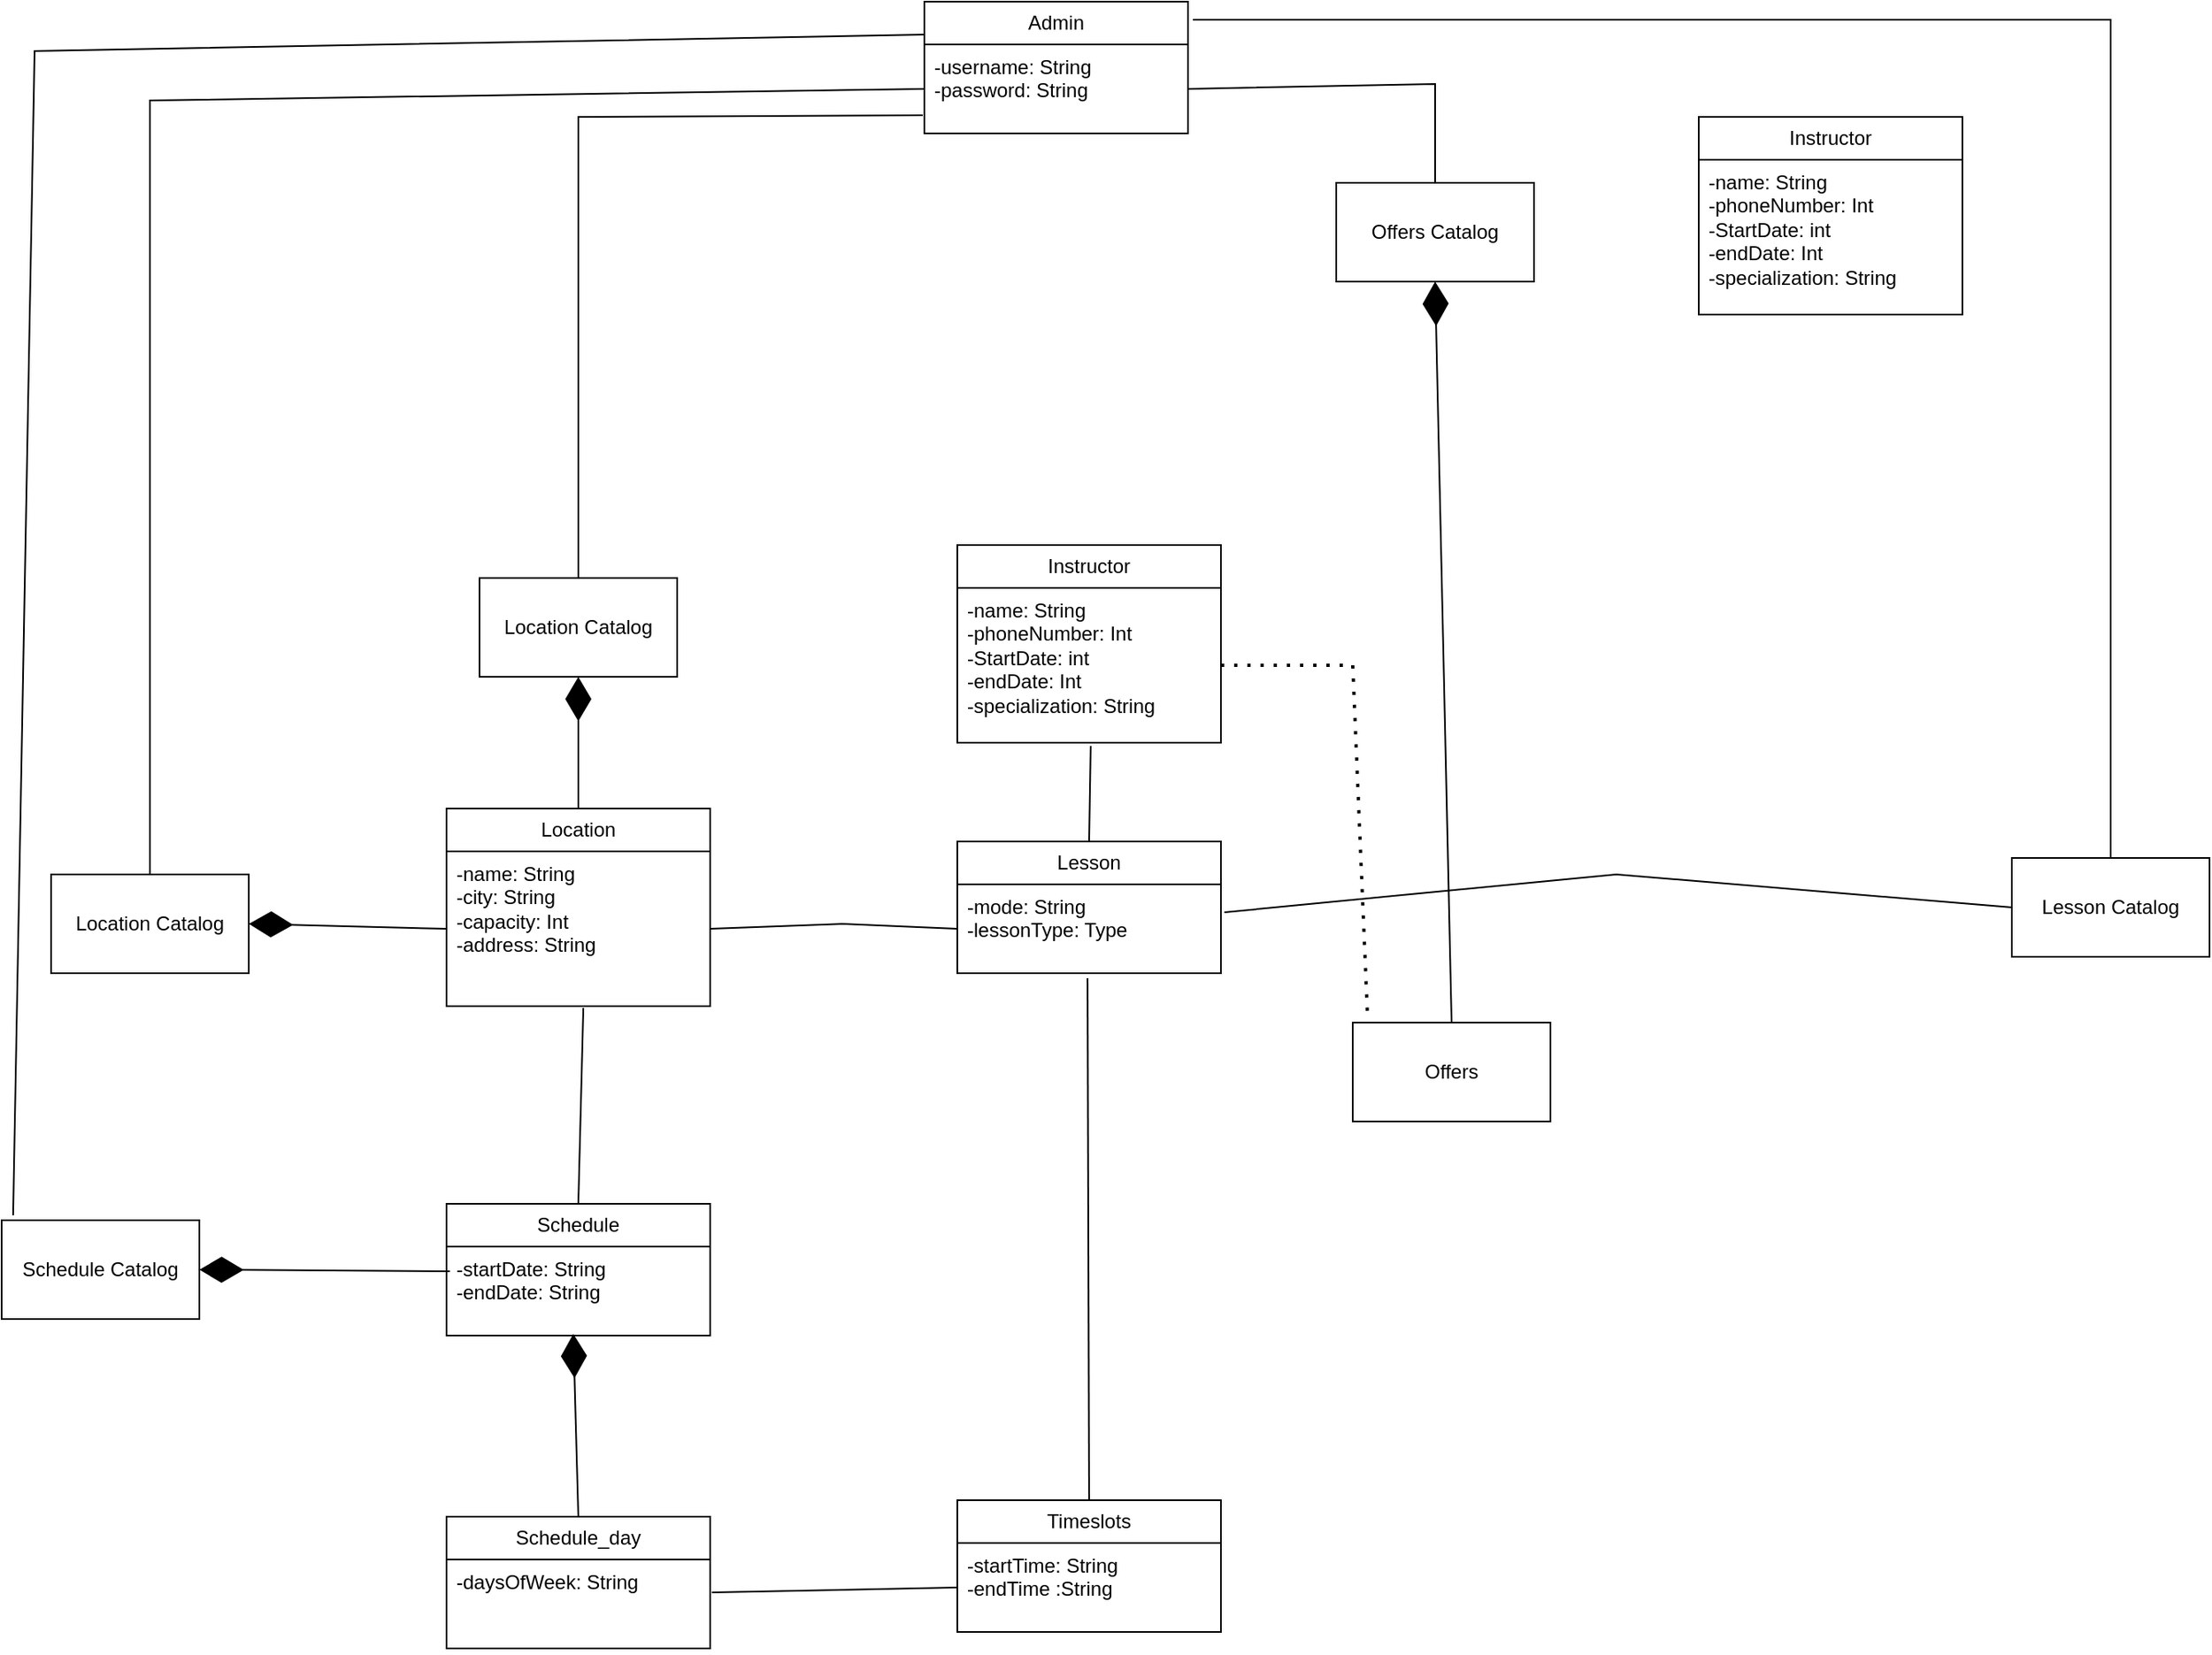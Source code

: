 <mxfile version="24.8.3">
  <diagram name="Page-1" id="CH_hg84p0OCZ-qr93urq">
    <mxGraphModel dx="1802" dy="830" grid="1" gridSize="10" guides="1" tooltips="1" connect="1" arrows="1" fold="1" page="1" pageScale="1" pageWidth="1400" pageHeight="1000" math="0" shadow="0">
      <root>
        <mxCell id="0" />
        <mxCell id="1" parent="0" />
        <mxCell id="X5qi58cJefCEoIoxGlYo-17" value="Admin" style="swimlane;fontStyle=0;childLayout=stackLayout;horizontal=1;startSize=26;fillColor=none;horizontalStack=0;resizeParent=1;resizeParentMax=0;resizeLast=0;collapsible=1;marginBottom=0;whiteSpace=wrap;html=1;" parent="1" vertex="1">
          <mxGeometry x="570" y="20" width="160" height="80" as="geometry" />
        </mxCell>
        <mxCell id="X5qi58cJefCEoIoxGlYo-18" value="-username: String&lt;div&gt;-password: String&lt;/div&gt;" style="text;strokeColor=none;fillColor=none;align=left;verticalAlign=top;spacingLeft=4;spacingRight=4;overflow=hidden;rotatable=0;points=[[0,0.5],[1,0.5]];portConstraint=eastwest;whiteSpace=wrap;html=1;" parent="X5qi58cJefCEoIoxGlYo-17" vertex="1">
          <mxGeometry y="26" width="160" height="54" as="geometry" />
        </mxCell>
        <mxCell id="fc0_s0gy_HrA0nody5j2-3" value="Instructor" style="swimlane;fontStyle=0;childLayout=stackLayout;horizontal=1;startSize=26;fillColor=none;horizontalStack=0;resizeParent=1;resizeParentMax=0;resizeLast=0;collapsible=1;marginBottom=0;whiteSpace=wrap;html=1;" vertex="1" parent="1">
          <mxGeometry x="590" y="350" width="160" height="120" as="geometry" />
        </mxCell>
        <mxCell id="fc0_s0gy_HrA0nody5j2-4" value="-name: String&lt;div&gt;-phoneNumber: Int&lt;/div&gt;&lt;div&gt;-StartDate: int&lt;/div&gt;&lt;div&gt;-endDate: Int&lt;/div&gt;&lt;div&gt;-specialization: String&lt;/div&gt;" style="text;strokeColor=none;fillColor=none;align=left;verticalAlign=top;spacingLeft=4;spacingRight=4;overflow=hidden;rotatable=0;points=[[0,0.5],[1,0.5]];portConstraint=eastwest;whiteSpace=wrap;html=1;" vertex="1" parent="fc0_s0gy_HrA0nody5j2-3">
          <mxGeometry y="26" width="160" height="94" as="geometry" />
        </mxCell>
        <mxCell id="fc0_s0gy_HrA0nody5j2-5" value="Lesson" style="swimlane;fontStyle=0;childLayout=stackLayout;horizontal=1;startSize=26;fillColor=none;horizontalStack=0;resizeParent=1;resizeParentMax=0;resizeLast=0;collapsible=1;marginBottom=0;whiteSpace=wrap;html=1;" vertex="1" parent="1">
          <mxGeometry x="590" y="530" width="160" height="80" as="geometry" />
        </mxCell>
        <mxCell id="fc0_s0gy_HrA0nody5j2-6" value="-mode: String&lt;div&gt;-lessonType: Type&lt;/div&gt;" style="text;strokeColor=none;fillColor=none;align=left;verticalAlign=top;spacingLeft=4;spacingRight=4;overflow=hidden;rotatable=0;points=[[0,0.5],[1,0.5]];portConstraint=eastwest;whiteSpace=wrap;html=1;" vertex="1" parent="fc0_s0gy_HrA0nody5j2-5">
          <mxGeometry y="26" width="160" height="54" as="geometry" />
        </mxCell>
        <mxCell id="fc0_s0gy_HrA0nody5j2-7" value="Location" style="swimlane;fontStyle=0;childLayout=stackLayout;horizontal=1;startSize=26;fillColor=none;horizontalStack=0;resizeParent=1;resizeParentMax=0;resizeLast=0;collapsible=1;marginBottom=0;whiteSpace=wrap;html=1;" vertex="1" parent="1">
          <mxGeometry x="280" y="510" width="160" height="120" as="geometry" />
        </mxCell>
        <mxCell id="fc0_s0gy_HrA0nody5j2-8" value="-name: String&lt;div&gt;-city: String&lt;/div&gt;&lt;div&gt;-capacity: Int&lt;/div&gt;&lt;div&gt;-address: String&lt;/div&gt;" style="text;strokeColor=none;fillColor=none;align=left;verticalAlign=top;spacingLeft=4;spacingRight=4;overflow=hidden;rotatable=0;points=[[0,0.5],[1,0.5]];portConstraint=eastwest;whiteSpace=wrap;html=1;" vertex="1" parent="fc0_s0gy_HrA0nody5j2-7">
          <mxGeometry y="26" width="160" height="94" as="geometry" />
        </mxCell>
        <mxCell id="fc0_s0gy_HrA0nody5j2-9" value="Schedule" style="swimlane;fontStyle=0;childLayout=stackLayout;horizontal=1;startSize=26;fillColor=none;horizontalStack=0;resizeParent=1;resizeParentMax=0;resizeLast=0;collapsible=1;marginBottom=0;whiteSpace=wrap;html=1;" vertex="1" parent="1">
          <mxGeometry x="280" y="750" width="160" height="80" as="geometry" />
        </mxCell>
        <mxCell id="fc0_s0gy_HrA0nody5j2-10" value="-startDate: String&lt;div&gt;-endDate: String&lt;/div&gt;" style="text;strokeColor=none;fillColor=none;align=left;verticalAlign=top;spacingLeft=4;spacingRight=4;overflow=hidden;rotatable=0;points=[[0,0.5],[1,0.5]];portConstraint=eastwest;whiteSpace=wrap;html=1;" vertex="1" parent="fc0_s0gy_HrA0nody5j2-9">
          <mxGeometry y="26" width="160" height="54" as="geometry" />
        </mxCell>
        <mxCell id="fc0_s0gy_HrA0nody5j2-11" value="Schedule Catalog" style="rounded=0;whiteSpace=wrap;html=1;" vertex="1" parent="1">
          <mxGeometry x="10" y="760" width="120" height="60" as="geometry" />
        </mxCell>
        <mxCell id="fc0_s0gy_HrA0nody5j2-12" value="Schedule_day" style="swimlane;fontStyle=0;childLayout=stackLayout;horizontal=1;startSize=26;fillColor=none;horizontalStack=0;resizeParent=1;resizeParentMax=0;resizeLast=0;collapsible=1;marginBottom=0;whiteSpace=wrap;html=1;" vertex="1" parent="1">
          <mxGeometry x="280" y="940" width="160" height="80" as="geometry" />
        </mxCell>
        <mxCell id="fc0_s0gy_HrA0nody5j2-13" value="-daysOfWeek: String" style="text;strokeColor=none;fillColor=none;align=left;verticalAlign=top;spacingLeft=4;spacingRight=4;overflow=hidden;rotatable=0;points=[[0,0.5],[1,0.5]];portConstraint=eastwest;whiteSpace=wrap;html=1;" vertex="1" parent="fc0_s0gy_HrA0nody5j2-12">
          <mxGeometry y="26" width="160" height="54" as="geometry" />
        </mxCell>
        <mxCell id="fc0_s0gy_HrA0nody5j2-14" value="Timeslots" style="swimlane;fontStyle=0;childLayout=stackLayout;horizontal=1;startSize=26;fillColor=none;horizontalStack=0;resizeParent=1;resizeParentMax=0;resizeLast=0;collapsible=1;marginBottom=0;whiteSpace=wrap;html=1;" vertex="1" parent="1">
          <mxGeometry x="590" y="930" width="160" height="80" as="geometry" />
        </mxCell>
        <mxCell id="fc0_s0gy_HrA0nody5j2-15" value="-startTime: String&lt;div&gt;-endTime :String&lt;/div&gt;" style="text;strokeColor=none;fillColor=none;align=left;verticalAlign=top;spacingLeft=4;spacingRight=4;overflow=hidden;rotatable=0;points=[[0,0.5],[1,0.5]];portConstraint=eastwest;whiteSpace=wrap;html=1;" vertex="1" parent="fc0_s0gy_HrA0nody5j2-14">
          <mxGeometry y="26" width="160" height="54" as="geometry" />
        </mxCell>
        <mxCell id="fc0_s0gy_HrA0nody5j2-18" value="Location Catalog" style="rounded=0;whiteSpace=wrap;html=1;" vertex="1" parent="1">
          <mxGeometry x="40" y="550" width="120" height="60" as="geometry" />
        </mxCell>
        <mxCell id="fc0_s0gy_HrA0nody5j2-20" value="" style="endArrow=none;html=1;rounded=0;entryX=0;entryY=0.5;entryDx=0;entryDy=0;exitX=0.5;exitY=0;exitDx=0;exitDy=0;" edge="1" parent="1" source="fc0_s0gy_HrA0nody5j2-18" target="X5qi58cJefCEoIoxGlYo-18">
          <mxGeometry width="50" height="50" relative="1" as="geometry">
            <mxPoint x="240" y="130" as="sourcePoint" />
            <mxPoint x="290" y="80" as="targetPoint" />
            <Array as="points">
              <mxPoint x="100" y="80" />
            </Array>
          </mxGeometry>
        </mxCell>
        <mxCell id="fc0_s0gy_HrA0nody5j2-21" value="" style="endArrow=diamondThin;endFill=1;endSize=24;html=1;rounded=0;entryX=1;entryY=0.5;entryDx=0;entryDy=0;exitX=0;exitY=0.5;exitDx=0;exitDy=0;" edge="1" parent="1" source="fc0_s0gy_HrA0nody5j2-8" target="fc0_s0gy_HrA0nody5j2-18">
          <mxGeometry width="160" relative="1" as="geometry">
            <mxPoint x="50" y="730" as="sourcePoint" />
            <mxPoint x="210" y="730" as="targetPoint" />
          </mxGeometry>
        </mxCell>
        <mxCell id="fc0_s0gy_HrA0nody5j2-22" value="" style="endArrow=none;html=1;rounded=0;entryX=0.519;entryY=1.011;entryDx=0;entryDy=0;entryPerimeter=0;exitX=0.5;exitY=0;exitDx=0;exitDy=0;" edge="1" parent="1" source="fc0_s0gy_HrA0nody5j2-9" target="fc0_s0gy_HrA0nody5j2-8">
          <mxGeometry width="50" height="50" relative="1" as="geometry">
            <mxPoint x="340" y="730" as="sourcePoint" />
            <mxPoint x="390" y="680" as="targetPoint" />
          </mxGeometry>
        </mxCell>
        <mxCell id="fc0_s0gy_HrA0nody5j2-23" value="" style="endArrow=none;html=1;rounded=0;exitX=0.058;exitY=-0.05;exitDx=0;exitDy=0;exitPerimeter=0;entryX=0;entryY=0.25;entryDx=0;entryDy=0;" edge="1" parent="1" source="fc0_s0gy_HrA0nody5j2-11" target="X5qi58cJefCEoIoxGlYo-17">
          <mxGeometry width="50" height="50" relative="1" as="geometry">
            <mxPoint x="10" y="580" as="sourcePoint" />
            <mxPoint x="20" y="50" as="targetPoint" />
            <Array as="points">
              <mxPoint x="30" y="50" />
            </Array>
          </mxGeometry>
        </mxCell>
        <mxCell id="fc0_s0gy_HrA0nody5j2-24" value="" style="endArrow=diamondThin;endFill=1;endSize=24;html=1;rounded=0;entryX=1;entryY=0.5;entryDx=0;entryDy=0;exitX=0.013;exitY=0.278;exitDx=0;exitDy=0;exitPerimeter=0;" edge="1" parent="1" source="fc0_s0gy_HrA0nody5j2-10" target="fc0_s0gy_HrA0nody5j2-11">
          <mxGeometry width="160" relative="1" as="geometry">
            <mxPoint x="120" y="850" as="sourcePoint" />
            <mxPoint x="280" y="850" as="targetPoint" />
          </mxGeometry>
        </mxCell>
        <mxCell id="fc0_s0gy_HrA0nody5j2-26" value="Location Catalog" style="rounded=0;whiteSpace=wrap;html=1;" vertex="1" parent="1">
          <mxGeometry x="300" y="370" width="120" height="60" as="geometry" />
        </mxCell>
        <mxCell id="fc0_s0gy_HrA0nody5j2-27" value="Lesson Catalog" style="rounded=0;whiteSpace=wrap;html=1;" vertex="1" parent="1">
          <mxGeometry x="1230" y="540" width="120" height="60" as="geometry" />
        </mxCell>
        <mxCell id="fc0_s0gy_HrA0nody5j2-28" value="" style="endArrow=none;html=1;rounded=0;entryX=0;entryY=0.5;entryDx=0;entryDy=0;exitX=1;exitY=0.5;exitDx=0;exitDy=0;" edge="1" parent="1" source="fc0_s0gy_HrA0nody5j2-8" target="fc0_s0gy_HrA0nody5j2-6">
          <mxGeometry width="50" height="50" relative="1" as="geometry">
            <mxPoint x="520" y="600" as="sourcePoint" />
            <mxPoint x="580" y="570" as="targetPoint" />
            <Array as="points">
              <mxPoint x="520" y="580" />
            </Array>
          </mxGeometry>
        </mxCell>
        <mxCell id="fc0_s0gy_HrA0nody5j2-29" value="Offers" style="rounded=0;whiteSpace=wrap;html=1;" vertex="1" parent="1">
          <mxGeometry x="830" y="640" width="120" height="60" as="geometry" />
        </mxCell>
        <mxCell id="fc0_s0gy_HrA0nody5j2-30" value="Offers Catalog" style="rounded=0;whiteSpace=wrap;html=1;" vertex="1" parent="1">
          <mxGeometry x="820" y="130" width="120" height="60" as="geometry" />
        </mxCell>
        <mxCell id="fc0_s0gy_HrA0nody5j2-31" value="" style="endArrow=diamondThin;endFill=1;endSize=24;html=1;rounded=0;entryX=0.5;entryY=1;entryDx=0;entryDy=0;exitX=0.5;exitY=0;exitDx=0;exitDy=0;" edge="1" parent="1" source="fc0_s0gy_HrA0nody5j2-7" target="fc0_s0gy_HrA0nody5j2-26">
          <mxGeometry width="160" relative="1" as="geometry">
            <mxPoint x="270" y="480" as="sourcePoint" />
            <mxPoint x="430" y="480" as="targetPoint" />
          </mxGeometry>
        </mxCell>
        <mxCell id="fc0_s0gy_HrA0nody5j2-32" value="" style="endArrow=none;html=1;rounded=0;exitX=0.5;exitY=0;exitDx=0;exitDy=0;entryX=-0.006;entryY=0.796;entryDx=0;entryDy=0;entryPerimeter=0;" edge="1" parent="1" source="fc0_s0gy_HrA0nody5j2-26" target="X5qi58cJefCEoIoxGlYo-18">
          <mxGeometry width="50" height="50" relative="1" as="geometry">
            <mxPoint x="360" y="350" as="sourcePoint" />
            <mxPoint x="560" y="90" as="targetPoint" />
            <Array as="points">
              <mxPoint x="360" y="90" />
            </Array>
          </mxGeometry>
        </mxCell>
        <mxCell id="fc0_s0gy_HrA0nody5j2-34" value="" style="endArrow=none;dashed=1;html=1;dashPattern=1 3;strokeWidth=2;rounded=0;entryX=0.075;entryY=-0.05;entryDx=0;entryDy=0;exitX=1;exitY=0.5;exitDx=0;exitDy=0;entryPerimeter=0;" edge="1" parent="1" source="fc0_s0gy_HrA0nody5j2-4" target="fc0_s0gy_HrA0nody5j2-29">
          <mxGeometry width="50" height="50" relative="1" as="geometry">
            <mxPoint x="510" y="580" as="sourcePoint" />
            <mxPoint x="760" y="670" as="targetPoint" />
            <Array as="points">
              <mxPoint x="830" y="423" />
            </Array>
          </mxGeometry>
        </mxCell>
        <mxCell id="fc0_s0gy_HrA0nody5j2-36" value="" style="endArrow=diamondThin;endFill=1;endSize=24;html=1;rounded=0;entryX=0.5;entryY=1;entryDx=0;entryDy=0;exitX=0.5;exitY=0;exitDx=0;exitDy=0;" edge="1" parent="1" source="fc0_s0gy_HrA0nody5j2-29" target="fc0_s0gy_HrA0nody5j2-30">
          <mxGeometry width="160" relative="1" as="geometry">
            <mxPoint x="900" y="590" as="sourcePoint" />
            <mxPoint x="1060" y="590" as="targetPoint" />
          </mxGeometry>
        </mxCell>
        <mxCell id="fc0_s0gy_HrA0nody5j2-37" value="" style="endArrow=none;html=1;rounded=0;exitX=0.5;exitY=0;exitDx=0;exitDy=0;entryX=1;entryY=0.5;entryDx=0;entryDy=0;" edge="1" parent="1" source="fc0_s0gy_HrA0nody5j2-30" target="X5qi58cJefCEoIoxGlYo-18">
          <mxGeometry width="50" height="50" relative="1" as="geometry">
            <mxPoint x="830" y="100" as="sourcePoint" />
            <mxPoint x="733" y="40" as="targetPoint" />
            <Array as="points">
              <mxPoint x="880" y="70" />
            </Array>
          </mxGeometry>
        </mxCell>
        <mxCell id="fc0_s0gy_HrA0nody5j2-39" value="" style="endArrow=none;html=1;rounded=0;exitX=1.013;exitY=0.315;exitDx=0;exitDy=0;exitPerimeter=0;entryX=0;entryY=0.5;entryDx=0;entryDy=0;" edge="1" parent="1" source="fc0_s0gy_HrA0nody5j2-6" target="fc0_s0gy_HrA0nody5j2-27">
          <mxGeometry width="50" height="50" relative="1" as="geometry">
            <mxPoint x="800" y="600" as="sourcePoint" />
            <mxPoint x="850" y="550" as="targetPoint" />
            <Array as="points">
              <mxPoint x="990" y="550" />
            </Array>
          </mxGeometry>
        </mxCell>
        <mxCell id="fc0_s0gy_HrA0nody5j2-40" value="" style="endArrow=none;html=1;rounded=0;exitX=0.5;exitY=0;exitDx=0;exitDy=0;entryX=1.019;entryY=0.138;entryDx=0;entryDy=0;entryPerimeter=0;" edge="1" parent="1" source="fc0_s0gy_HrA0nody5j2-27" target="X5qi58cJefCEoIoxGlYo-17">
          <mxGeometry width="50" height="50" relative="1" as="geometry">
            <mxPoint x="1290" y="500" as="sourcePoint" />
            <mxPoint x="1340" y="450" as="targetPoint" />
            <Array as="points">
              <mxPoint x="1290" y="31" />
            </Array>
          </mxGeometry>
        </mxCell>
        <mxCell id="fc0_s0gy_HrA0nody5j2-41" value="" style="endArrow=none;html=1;rounded=0;entryX=0.506;entryY=1.021;entryDx=0;entryDy=0;entryPerimeter=0;exitX=0.5;exitY=0;exitDx=0;exitDy=0;" edge="1" parent="1" source="fc0_s0gy_HrA0nody5j2-5" target="fc0_s0gy_HrA0nody5j2-4">
          <mxGeometry width="50" height="50" relative="1" as="geometry">
            <mxPoint x="660" y="540" as="sourcePoint" />
            <mxPoint x="710" y="490" as="targetPoint" />
          </mxGeometry>
        </mxCell>
        <mxCell id="fc0_s0gy_HrA0nody5j2-42" value="Instructor" style="swimlane;fontStyle=0;childLayout=stackLayout;horizontal=1;startSize=26;fillColor=none;horizontalStack=0;resizeParent=1;resizeParentMax=0;resizeLast=0;collapsible=1;marginBottom=0;whiteSpace=wrap;html=1;" vertex="1" parent="1">
          <mxGeometry x="1040" y="90" width="160" height="120" as="geometry" />
        </mxCell>
        <mxCell id="fc0_s0gy_HrA0nody5j2-43" value="-name: String&lt;div&gt;-phoneNumber: Int&lt;/div&gt;&lt;div&gt;-StartDate: int&lt;/div&gt;&lt;div&gt;-endDate: Int&lt;/div&gt;&lt;div&gt;-specialization: String&lt;/div&gt;" style="text;strokeColor=none;fillColor=none;align=left;verticalAlign=top;spacingLeft=4;spacingRight=4;overflow=hidden;rotatable=0;points=[[0,0.5],[1,0.5]];portConstraint=eastwest;whiteSpace=wrap;html=1;" vertex="1" parent="fc0_s0gy_HrA0nody5j2-42">
          <mxGeometry y="26" width="160" height="94" as="geometry" />
        </mxCell>
        <mxCell id="fc0_s0gy_HrA0nody5j2-46" value="" style="endArrow=none;html=1;rounded=0;exitX=1.006;exitY=0.37;exitDx=0;exitDy=0;exitPerimeter=0;entryX=0;entryY=0.5;entryDx=0;entryDy=0;" edge="1" parent="1" source="fc0_s0gy_HrA0nody5j2-13" target="fc0_s0gy_HrA0nody5j2-15">
          <mxGeometry width="50" height="50" relative="1" as="geometry">
            <mxPoint x="510" y="960" as="sourcePoint" />
            <mxPoint x="560" y="910" as="targetPoint" />
          </mxGeometry>
        </mxCell>
        <mxCell id="fc0_s0gy_HrA0nody5j2-47" value="" style="endArrow=none;html=1;rounded=0;exitX=0.5;exitY=0;exitDx=0;exitDy=0;entryX=0.494;entryY=1.056;entryDx=0;entryDy=0;entryPerimeter=0;" edge="1" parent="1" source="fc0_s0gy_HrA0nody5j2-14" target="fc0_s0gy_HrA0nody5j2-6">
          <mxGeometry width="50" height="50" relative="1" as="geometry">
            <mxPoint x="670" y="880" as="sourcePoint" />
            <mxPoint x="720" y="830" as="targetPoint" />
          </mxGeometry>
        </mxCell>
        <mxCell id="fc0_s0gy_HrA0nody5j2-48" value="" style="endArrow=diamondThin;endFill=1;endSize=24;html=1;rounded=0;exitX=0.5;exitY=0;exitDx=0;exitDy=0;entryX=0.481;entryY=0.981;entryDx=0;entryDy=0;entryPerimeter=0;" edge="1" parent="1" source="fc0_s0gy_HrA0nody5j2-12" target="fc0_s0gy_HrA0nody5j2-10">
          <mxGeometry width="160" relative="1" as="geometry">
            <mxPoint x="330" y="900" as="sourcePoint" />
            <mxPoint x="360" y="860" as="targetPoint" />
          </mxGeometry>
        </mxCell>
      </root>
    </mxGraphModel>
  </diagram>
</mxfile>
